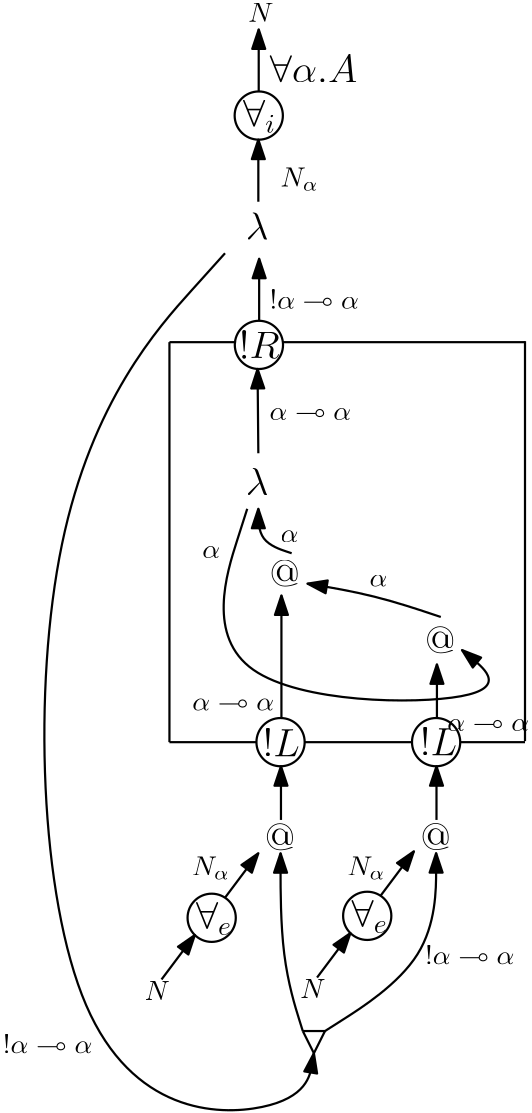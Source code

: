 <?xml version="1.0"?>
<!DOCTYPE ipe SYSTEM "ipe.dtd">
<ipe version="70010" creator="Ipe 7.0.10">
<info created="D:20100930153418" modified="D:20100930203858"/>
<preamble>\usepackage{amssymb}</preamble>
<ipestyle name="basic">
<symbol name="arrow/arc(spx)">
<path stroke="sym-stroke" fill="sym-stroke" pen="sym-pen">
0 0 m
-1 0.333 l
-1 -0.333 l
h
</path>
</symbol>
<symbol name="arrow/farc(spx)">
<path stroke="sym-stroke" fill="white" pen="sym-pen">
0 0 m
-1 0.333 l
-1 -0.333 l
h
</path>
</symbol>
<symbol name="mark/circle(sx)" transformations="translations">
<path fill="sym-stroke">
0.6 0 0 0.6 0 0 e
0.4 0 0 0.4 0 0 e
</path>
</symbol>
<symbol name="mark/disk(sx)" transformations="translations">
<path fill="sym-stroke">
0.6 0 0 0.6 0 0 e
</path>
</symbol>
<symbol name="mark/fdisk(sfx)" transformations="translations">
<group>
<path fill="sym-stroke" fillrule="eofill">
0.6 0 0 0.6 0 0 e
0.4 0 0 0.4 0 0 e
</path>
<path fill="sym-fill">
0.4 0 0 0.4 0 0 e
</path>
</group>
</symbol>
<symbol name="mark/box(sx)" transformations="translations">
<path fill="sym-stroke" fillrule="eofill">
-0.6 -0.6 m
0.6 -0.6 l
0.6 0.6 l
-0.6 0.6 l
h
-0.4 -0.4 m
0.4 -0.4 l
0.4 0.4 l
-0.4 0.4 l
h
</path>
</symbol>
<symbol name="mark/square(sx)" transformations="translations">
<path fill="sym-stroke">
-0.6 -0.6 m
0.6 -0.6 l
0.6 0.6 l
-0.6 0.6 l
h
</path>
</symbol>
<symbol name="mark/fsquare(sfx)" transformations="translations">
<group>
<path fill="sym-stroke" fillrule="eofill">
-0.6 -0.6 m
0.6 -0.6 l
0.6 0.6 l
-0.6 0.6 l
h
-0.4 -0.4 m
0.4 -0.4 l
0.4 0.4 l
-0.4 0.4 l
h
</path>
<path fill="sym-fill">
-0.4 -0.4 m
0.4 -0.4 l
0.4 0.4 l
-0.4 0.4 l
h
</path>
</group>
</symbol>
<symbol name="mark/cross(sx)" transformations="translations">
<group>
<path fill="sym-stroke">
-0.43 -0.57 m
0.57 0.43 l
0.43 0.57 l
-0.57 -0.43 l
h
</path>
<path fill="sym-stroke">
-0.43 0.57 m
0.57 -0.43 l
0.43 -0.57 l
-0.57 0.43 l
h
</path>
</group>
</symbol>
<symbol name="arrow/fnormal(spx)">
<path stroke="sym-stroke" fill="white" pen="sym-pen">
0 0 m
-1 0.333 l
-1 -0.333 l
h
</path>
</symbol>
<symbol name="arrow/pointed(spx)">
<path stroke="sym-stroke" fill="sym-stroke" pen="sym-pen">
0 0 m
-1 0.333 l
-0.8 0 l
-1 -0.333 l
h
</path>
</symbol>
<symbol name="arrow/fpointed(spx)">
<path stroke="sym-stroke" fill="white" pen="sym-pen">
0 0 m
-1 0.333 l
-0.8 0 l
-1 -0.333 l
h
</path>
</symbol>
<symbol name="arrow/linear(spx)">
<path stroke="sym-stroke" pen="sym-pen">
-1 0.333 m
0 0 l
-1 -0.333 l
</path>
</symbol>
<symbol name="arrow/fdouble(spx)">
<path stroke="sym-stroke" fill="white" pen="sym-pen">
0 0 m
-1 0.333 l
-1 -0.333 l
h
-1 0 m
-2 0.333 l
-2 -0.333 l
h
</path>
</symbol>
<symbol name="arrow/double(spx)">
<path stroke="sym-stroke" fill="sym-stroke" pen="sym-pen">
0 0 m
-1 0.333 l
-1 -0.333 l
h
-1 0 m
-2 0.333 l
-2 -0.333 l
h
</path>
</symbol>
<pen name="heavier" value="0.8"/>
<pen name="fat" value="1.2"/>
<pen name="ultrafat" value="2"/>
<symbolsize name="large" value="5"/>
<symbolsize name="small" value="2"/>
<symbolsize name="tiny" value="1.1"/>
<arrowsize name="large" value="10"/>
<arrowsize name="small" value="5"/>
<arrowsize name="tiny" value="3"/>
<color name="red" value="1 0 0"/>
<color name="green" value="0 1 0"/>
<color name="blue" value="0 0 1"/>
<color name="yellow" value="1 1 0"/>
<color name="orange" value="1 0.647 0"/>
<color name="gold" value="1 0.843 0"/>
<color name="purple" value="0.627 0.125 0.941"/>
<color name="gray" value="0.745"/>
<color name="brown" value="0.647 0.165 0.165"/>
<color name="navy" value="0 0 0.502"/>
<color name="pink" value="1 0.753 0.796"/>
<color name="seagreen" value="0.18 0.545 0.341"/>
<color name="turquoise" value="0.251 0.878 0.816"/>
<color name="violet" value="0.933 0.51 0.933"/>
<color name="darkblue" value="0 0 0.545"/>
<color name="darkcyan" value="0 0.545 0.545"/>
<color name="darkgray" value="0.663"/>
<color name="darkgreen" value="0 0.392 0"/>
<color name="darkmagenta" value="0.545 0 0.545"/>
<color name="darkorange" value="1 0.549 0"/>
<color name="darkred" value="0.545 0 0"/>
<color name="lightblue" value="0.678 0.847 0.902"/>
<color name="lightcyan" value="0.878 1 1"/>
<color name="lightgray" value="0.827"/>
<color name="lightgreen" value="0.565 0.933 0.565"/>
<color name="lightyellow" value="1 1 0.878"/>
<dashstyle name="dashed" value="[4] 0"/>
<dashstyle name="dotted" value="[1 3] 0"/>
<dashstyle name="dash dotted" value="[4 2 1 2] 0"/>
<dashstyle name="dash dot dotted" value="[4 2 1 2 1 2] 0"/>
<textsize name="large" value="\large"/>
<textsize name="small" value="\small"/>
<textsize name="tiny" value="\tiny"/>
<textsize name="Large" value="\Large"/>
<textsize name="LARGE" value="\LARGE"/>
<textsize name="huge" value="\huge"/>
<textsize name="Huge" value="\Huge"/>
<textsize name="footnote" value="\footnotesize"/>
<textstyle name="center" begin="\begin{center}" end="\end{center}"/>
<textstyle name="itemize" begin="\begin{itemize}" end="\end{itemize}"/>
<textstyle name="item" begin="\begin{itemize}\item{}" end="\end{itemize}"/>
<gridsize name="4 pts" value="4"/>
<gridsize name="8 pts (~3 mm)" value="8"/>
<gridsize name="16 pts (~6 mm)" value="16"/>
<gridsize name="32 pts (~12 mm)" value="32"/>
<gridsize name="10 pts (~3.5 mm)" value="10"/>
<gridsize name="20 pts (~7 mm)" value="20"/>
<gridsize name="14 pts (~5 mm)" value="14"/>
<gridsize name="28 pts (~10 mm)" value="28"/>
<gridsize name="56 pts (~20 mm)" value="56"/>
<anglesize name="90 deg" value="90"/>
<anglesize name="60 deg" value="60"/>
<anglesize name="45 deg" value="45"/>
<anglesize name="30 deg" value="30"/>
<anglesize name="22.5 deg" value="22.5"/>
<tiling name="falling" angle="-60" step="4" width="1"/>
<tiling name="rising" angle="30" step="4" width="1"/>
</ipestyle>
<page>
<layer name="alpha"/>
<view layers="alpha" active="alpha"/>
<path layer="alpha" matrix="1 0 0 1 -107.788 279.01" stroke="black" pen="heavier">
8.67956 0 0 8.67956 332 360 e
</path>
<text matrix="1 0 0 1 -115.055 274.066" transformations="translations" pos="332 360" stroke="black" type="label" width="14.712" height="9.963" depth="0" valign="baseline" size="Large">$!R$</text>
<path matrix="1 0 0 1 -100 136" stroke="black" pen="heavier">
8.67956 0 0 8.67956 332 360 e
</path>
<text matrix="1 0 0 1 -106.522 130.896" transformations="translations" pos="332 360" stroke="black" type="label" width="13.459" height="9.963" depth="0" valign="baseline" size="Large">$!L$</text>
<path matrix="1 0 0 1 -44 136" stroke="black" pen="heavier">
8.67956 0 0 8.67956 332 360 e
</path>
<text matrix="1 0 0 1 -49.909 131.264" transformations="translations" pos="332 360" stroke="black" type="label" width="13.459" height="9.963" depth="0" valign="baseline" size="Large">$!L$</text>
<path matrix="1 0 0 2.25 -16 -547.641" stroke="black" pen="heavier">
336 464 m
336 528 l
336 528 l
336 528 l
</path>
<path matrix="1 0 0 2.25 -48 -548" stroke="black" pen="heavier">
240 528 m
240 464 l
</path>
<path matrix="0.6 0 0 1 48 112" stroke="black" pen="heavier">
240 528 m
280 528 l
</path>
<path matrix="2.18028 0 0 -39.3073 -412.572 21394.25" stroke="black" pen="heavier">
296 528 m
336 528 l
</path>
<path matrix="1.56637 0 0 1 -183.929 32" stroke="black" pen="heavier">
260 464 m
240 464 l
</path>
<path matrix="0.52682 0 0 1.62537 72.1457 -212.156" stroke="black" pen="heavier" arrow="normal/normal">
288.247 499.675 m
287.725 518.344 l
</path>
<path matrix="1 0 0 1 -43.708 403.689" stroke="black" pen="heavier" arrow="normal/normal">
268 244 m
268 266.333 l
</path>
<path matrix="1.9353 0 0 1 -370.941 32" stroke="black" pen="heavier">
336 464 m
316 464 l
</path>
<path matrix="1.16603 0 0 1 -71.7855 32" stroke="black" pen="heavier">
336 464 m
316 464 l
</path>
<text matrix="1 0 0 1 40 208" transformations="translations" pos="188 344" stroke="black" type="label" width="10.926" height="9.963" depth="0" valign="baseline" size="Large">$@$</text>
<text matrix="1 0 0 1 96 184" transformations="translations" pos="188 344" stroke="black" type="label" width="10.926" height="9.963" depth="0" valign="baseline" size="Large">$@$</text>
<path matrix="1 0 0 0.690319 -95.7049 151.228" stroke="black" pen="heavier" arrow="normal/normal">
384 512 m
384 540 l
</path>
<path matrix="1 0 0 1.57989 -151.686 -304.341" stroke="black" pen="heavier" arrow="normal/normal">
384 512 m
384 540 l
</path>
<text matrix="0.948592 0 0 0.712482 151.144 328.487" transformations="translations" pos="72 360" stroke="black" type="label" width="8.194" height="9.963" depth="0" valign="baseline" size="Large">$\lambda$</text>
<path stroke="black" pen="heavier" arrow="normal/normal">
236 564 m
224 568
224 580 s
</path>
<path matrix="1 0 0 1 -54.315 25.056" stroke="black" pen="heavier" arrow="normal/normal">
344 516 m
320 524
296 528 s
</path>
<path matrix="0.552337 0 0 0.635714 100.695 208.743" stroke="black" pen="heavier" arrow="normal/normal">
216 584 m
176 475.256
400 472
356 504 s
</path>
<path matrix="1 0 0 1 148 -88" stroke="black" pen="heavier">
92 480 m
100 480 l
96 472 l
92 480 l
</path>
<path matrix="0.285714 0 0 1.6 165.714 -273.6" stroke="black" pen="heavier" arrow="normal/normal">
260 416 m
232 432
232 456 s
</path>
<path matrix="-1.44259 0 0 1.60722 622.68 -276.854" stroke="black" pen="heavier" arrow="normal/normal">
260 416 m
232 432
232 456 s
</path>
<text matrix="0.948592 0 0 0.712482 151.144 420.487" transformations="translations" pos="72 360" stroke="black" type="label" width="8.194" height="9.963" depth="0" valign="baseline" size="Large">$\lambda$</text>
<path matrix="1 0 0 1 -44 446.558" stroke="black" pen="heavier" arrow="normal/normal">
268 244 m
268 266.333 l
</path>
<text matrix="1 0 0 1 -164 24" transformations="translations" pos="296 360" stroke="black" type="label" width="32.192" height="6.918" depth="0" valign="baseline">$! \alpha \multimap \alpha$</text>
<text matrix="1 0 0 1 144.211 -40.593" transformations="translations" pos="56 548" stroke="black" type="label" width="29.424" height="5.478" depth="0" valign="baseline">$ \alpha \multimap \alpha$</text>
<text matrix="1 0 0 1 236 -48" transformations="translations" pos="56 548" stroke="black" type="label" width="29.424" height="5.478" depth="0" valign="baseline">$ \alpha \multimap \alpha$</text>
<text matrix="1 0 0 1 -3.66637 35.3635" transformations="translations" pos="224 720" stroke="black" type="label" width="9.091" height="6.808" depth="0" valign="baseline">$N$</text>
<text matrix="1 0 0 1 172 64" transformations="translations" pos="56 548" stroke="black" type="label" width="29.424" height="5.478" depth="0" valign="baseline">$ \alpha \multimap \alpha$</text>
<text matrix="1 0 0 1 -68 292" transformations="translations" pos="296 360" stroke="black" type="label" width="32.192" height="6.918" depth="0" valign="baseline">$! \alpha \multimap \alpha$</text>
<path matrix="1 0 0 1 -107.846 361.569" stroke="black" pen="heavier">
8.67956 0 0 8.67956 332 360 e
</path>
<text matrix="1 0 0 1 -113.509 357.568" transformations="translations" pos="332 360" stroke="black" type="label" width="11.901" height="9.965" depth="2.15" valign="baseline" size="Large">$\forall_i$</text>
<path matrix="1 0 0 1 -43.8606 486.249" stroke="black" pen="heavier" arrow="normal/normal">
268 244 m
268 266.333 l
</path>
<text matrix="1 0 0 1 -111.846 357.569" transformations="translations" pos="340 376" stroke="black" type="label" width="31.429" height="9.963" depth="0" valign="baseline" size="Large">$\forall \alpha. A$</text>
<text transformations="translations" pos="232 696" stroke="black" type="label" width="13.682" height="6.812" depth="1.49" valign="baseline">$N_\alpha$</text>
<text matrix="1 0 0 1 -12 56" transformations="translations" pos="296 360" stroke="black" type="label" width="32.192" height="6.918" depth="0" valign="baseline">$! \alpha \multimap \alpha$</text>
<text matrix="1 0 0 1 0 -4" transformations="translations" pos="264 556" stroke="black" type="label" width="6.41" height="4.289" depth="0" valign="baseline">$\alpha$</text>
<text matrix="1 0 0 1 -60.178 6.329" transformations="translations" pos="264 556" stroke="black" type="label" width="6.41" height="4.289" depth="0" valign="baseline">$\alpha$</text>
<text matrix="1 0 0 1 -32 12" transformations="translations" pos="264 556" stroke="black" type="label" width="6.41" height="4.289" depth="0" valign="baseline">$\alpha$</text>
<text matrix="0.895112 0 0 1 114.056 113.143" transformations="translations" pos="188 344" stroke="black" type="label" width="10.926" height="9.963" depth="0" valign="baseline" size="Large">$@$</text>
<path matrix="1 0 0 0.690319 -95.8623 114.549" stroke="black" pen="heavier" arrow="normal/normal">
384 512 m
384 540 l
</path>
<path matrix="1 0 0 0.690319 -151.852 114.549" stroke="black" pen="heavier" arrow="normal/normal">
384 512 m
384 540 l
</path>
<text matrix="0.895112 0 0 1.00651 58.056 110.837" transformations="translations" pos="188 344" stroke="black" type="label" width="10.926" height="9.963" depth="0" valign="baseline" size="Large">$@$</text>
<path matrix="1 0 0 1 -124.797 72.7665" stroke="black" pen="heavier">
8.67956 0 0 8.67956 332 360 e
</path>
<text matrix="1 0 0 1 -130.46 68.7655" transformations="translations" pos="332 360" stroke="black" type="label" width="13.107" height="9.965" depth="2.15" valign="baseline" size="Large">$\forall_e$</text>
<path matrix="1 0 0 1 -56 0" stroke="black" pen="heavier" arrow="normal/normal">
268 440 m
280 456 l
</path>
<path matrix="1 0 0 1 -78.8584 -29.4459" stroke="black" pen="heavier" arrow="normal/normal">
268 440 m
280 456 l
</path>
<text matrix="1 0 0 1 -136.951 -16.8025" transformations="translations" pos="320 420" stroke="black" type="label" width="9.091" height="6.808" depth="0" valign="baseline">$N$</text>
<path matrix="1 0 0 1 -68.797 73.4671" stroke="black" pen="heavier">
8.67956 0 0 8.67956 332 360 e
</path>
<text matrix="1 0 0 1 -74.46 69.4661" transformations="translations" pos="332 360" stroke="black" type="label" width="13.107" height="9.965" depth="2.15" valign="baseline" size="Large">$\forall_e$</text>
<path matrix="1 0 0 1 0 0.700637" stroke="black" pen="heavier" arrow="normal/normal">
268 440 m
280 456 l
</path>
<path matrix="1 0 0 1 -22.8584 -28.7453" stroke="black" pen="heavier" arrow="normal/normal">
268 440 m
280 456 l
</path>
<text matrix="1 0 0 1 -80.951 -16.1019" transformations="translations" pos="320 420" stroke="black" type="label" width="9.091" height="6.808" depth="0" valign="baseline">$N$</text>
<path stroke="black" pen="heavier" arrow="normal/normal">
212 672 m
140 592
148 364
240 360
244 384 s
</path>
<text matrix="1 0 0 1 24 -248" transformations="translations" pos="232 696" stroke="black" type="label" width="13.682" height="6.812" depth="1.49" valign="baseline">$N_\alpha$</text>
<text matrix="1 0 0 1 -32 -248" transformations="translations" pos="232 696" stroke="black" type="label" width="13.682" height="6.812" depth="1.49" valign="baseline">$N_\alpha$</text>
</page>
</ipe>

